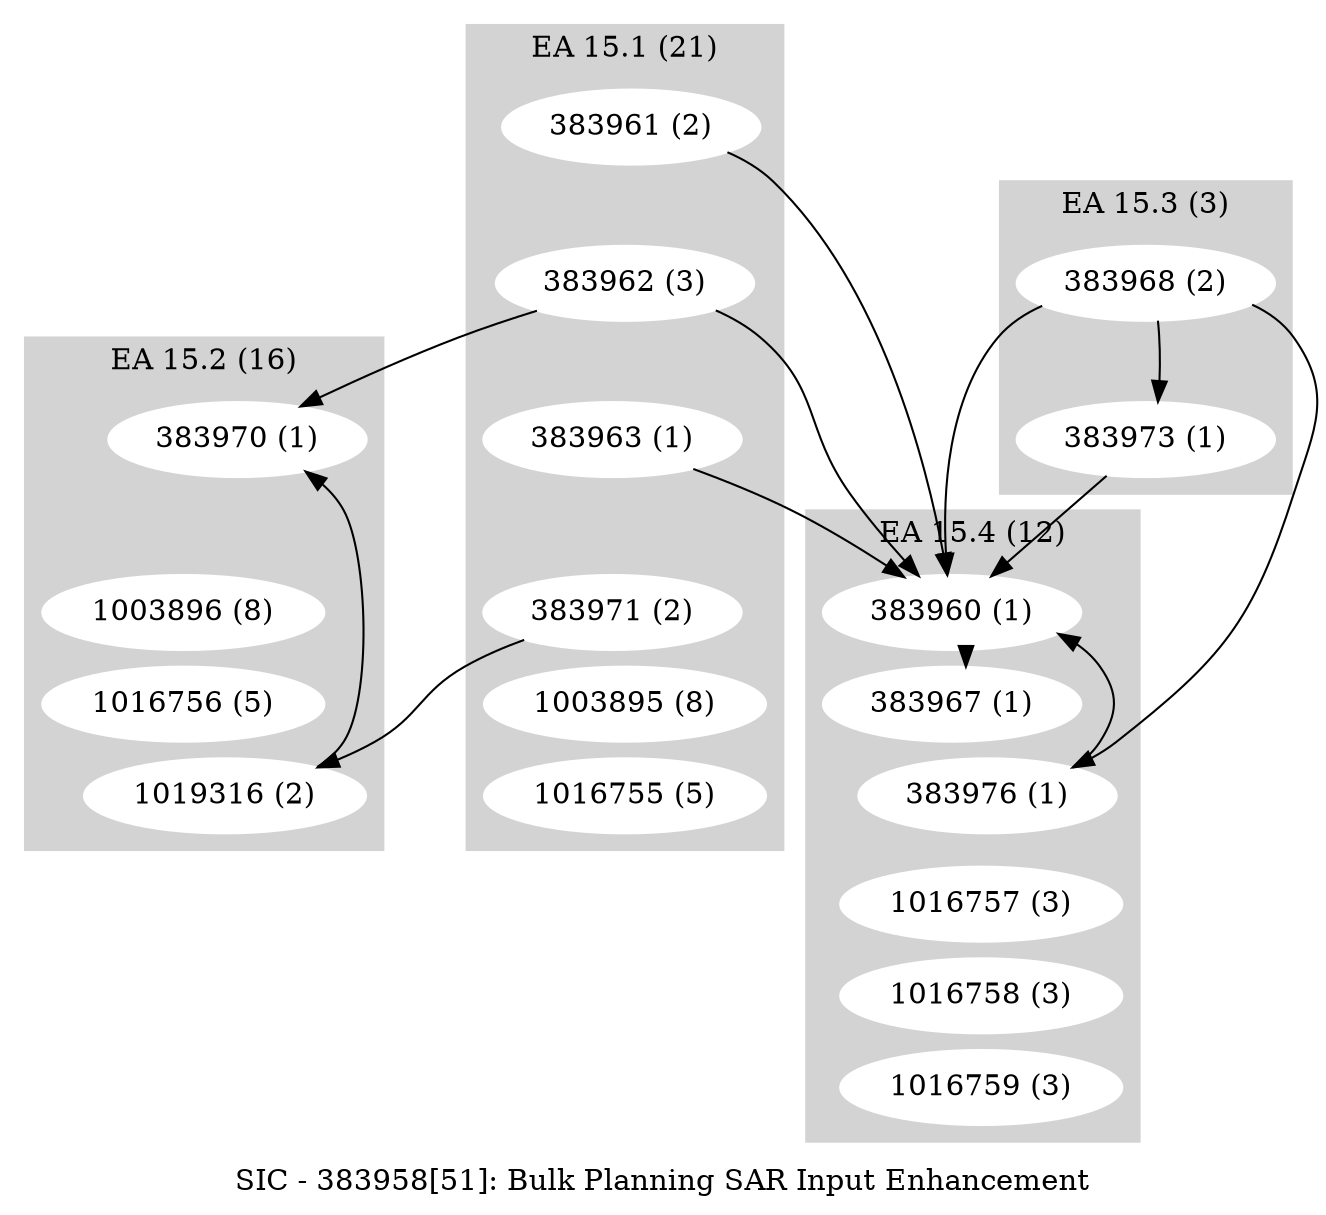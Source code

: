 digraph G {
    label = "SIC - 383958[51]: Bulk Planning SAR Input Enhancement";
    ranksep = .1
    subgraph cluster_1 {
        style=filled;
        color=lightgrey;
        node [style=filled,color=white];
        "383961 (2)" ->       
        "383962 (3)" ->       
        "383963 (1)" ->       
        "383971 (2)" ->       
        "1003895 (8)" ->       
        "1016755 (5)"
        [style=invis];
        label = "EA 15.1 (21)";
    }
    subgraph cluster_2 {
        style=filled;
        color=lightgrey;
        node [style=filled,color=white];
        "383970 (1)" ->       
        "1003896 (8)" ->       
        "1016756 (5)" ->       
        "1019316 (2)"
        [style=invis];
        label = "EA 15.2 (16)";
    }
    subgraph cluster_3 {
        style=filled;
        color=lightgrey;
        node [style=filled,color=white];
        "383968 (2)" ->       
        "383973 (1)"
        [style=invis];
        label = "EA 15.3 (3)";
    }
    subgraph cluster_4 {
        style=filled;
        color=lightgrey;
        node [style=filled,color=white];
        "383960 (1)" ->       
        "383967 (1)" ->       
        "383976 (1)" ->       
        "1016757 (3)" ->       
        "1016758 (3)" ->       
        "1016759 (3)"
        [style=invis];
        label = "EA 15.4 (12)";
    }
    "1019316 (2)" -> "383970 (1)";
    "383976 (1)" -> "383960 (1)";
    "383973 (1)" -> "383960 (1)";
    "383971 (2)" -> "1019316 (2)";
    "383968 (2)" -> "383960 (1)";
    "383968 (2)" -> "383976 (1)";
    "383968 (2)" -> "383973 (1)";
    "383963 (1)" -> "383960 (1)";
    "383962 (3)" -> "383960 (1)";
    "383962 (3)" -> "383970 (1)";
    "383961 (2)" -> "383960 (1)";
    "383960 (1)" -> "383967 (1)";
}
